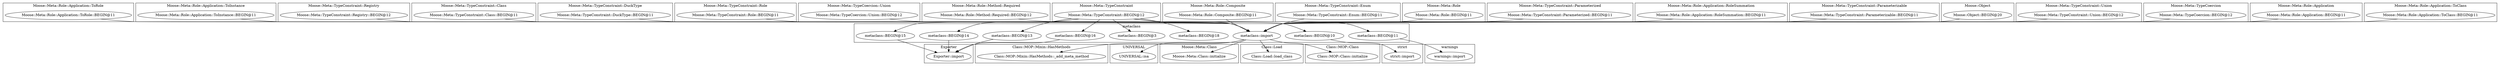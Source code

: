 digraph {
graph [overlap=false]
subgraph cluster_Moose_Meta_Role_Application_ToRole {
	label="Moose::Meta::Role::Application::ToRole";
	"Moose::Meta::Role::Application::ToRole::BEGIN@11";
}
subgraph cluster_Moose_Meta_Role_Application_ToInstance {
	label="Moose::Meta::Role::Application::ToInstance";
	"Moose::Meta::Role::Application::ToInstance::BEGIN@11";
}
subgraph cluster_Class_MOP_Mixin_HasMethods {
	label="Class::MOP::Mixin::HasMethods";
	"Class::MOP::Mixin::HasMethods::_add_meta_method";
}
subgraph cluster_Moose_Meta_TypeConstraint_Registry {
	label="Moose::Meta::TypeConstraint::Registry";
	"Moose::Meta::TypeConstraint::Registry::BEGIN@12";
}
subgraph cluster_metaclass {
	label="metaclass";
	"metaclass::BEGIN@14";
	"metaclass::BEGIN@16";
	"metaclass::import";
	"metaclass::BEGIN@18";
	"metaclass::BEGIN@3";
	"metaclass::BEGIN@15";
	"metaclass::BEGIN@13";
	"metaclass::BEGIN@10";
	"metaclass::BEGIN@11";
}
subgraph cluster_Moose_Meta_TypeConstraint_Class {
	label="Moose::Meta::TypeConstraint::Class";
	"Moose::Meta::TypeConstraint::Class::BEGIN@11";
}
subgraph cluster_UNIVERSAL {
	label="UNIVERSAL";
	"UNIVERSAL::isa";
}
subgraph cluster_Moose_Meta_Class {
	label="Moose::Meta::Class";
	"Moose::Meta::Class::initialize";
}
subgraph cluster_Class_Load {
	label="Class::Load";
	"Class::Load::load_class";
}
subgraph cluster_Moose_Meta_TypeConstraint_DuckType {
	label="Moose::Meta::TypeConstraint::DuckType";
	"Moose::Meta::TypeConstraint::DuckType::BEGIN@11";
}
subgraph cluster_Moose_Meta_TypeConstraint_Role {
	label="Moose::Meta::TypeConstraint::Role";
	"Moose::Meta::TypeConstraint::Role::BEGIN@11";
}
subgraph cluster_Moose_Meta_TypeCoercion_Union {
	label="Moose::Meta::TypeCoercion::Union";
	"Moose::Meta::TypeCoercion::Union::BEGIN@12";
}
subgraph cluster_Exporter {
	label="Exporter";
	"Exporter::import";
}
subgraph cluster_Moose_Meta_Role_Method_Required {
	label="Moose::Meta::Role::Method::Required";
	"Moose::Meta::Role::Method::Required::BEGIN@12";
}
subgraph cluster_Moose_Meta_TypeConstraint {
	label="Moose::Meta::TypeConstraint";
	"Moose::Meta::TypeConstraint::BEGIN@12";
}
subgraph cluster_Moose_Meta_Role_Composite {
	label="Moose::Meta::Role::Composite";
	"Moose::Meta::Role::Composite::BEGIN@11";
}
subgraph cluster_warnings {
	label="warnings";
	"warnings::import";
}
subgraph cluster_Moose_Meta_TypeConstraint_Enum {
	label="Moose::Meta::TypeConstraint::Enum";
	"Moose::Meta::TypeConstraint::Enum::BEGIN@11";
}
subgraph cluster_Moose_Meta_Role {
	label="Moose::Meta::Role";
	"Moose::Meta::Role::BEGIN@11";
}
subgraph cluster_Moose_Meta_TypeConstraint_Parameterized {
	label="Moose::Meta::TypeConstraint::Parameterized";
	"Moose::Meta::TypeConstraint::Parameterized::BEGIN@11";
}
subgraph cluster_Moose_Meta_Role_Application_RoleSummation {
	label="Moose::Meta::Role::Application::RoleSummation";
	"Moose::Meta::Role::Application::RoleSummation::BEGIN@11";
}
subgraph cluster_Moose_Meta_TypeConstraint_Parameterizable {
	label="Moose::Meta::TypeConstraint::Parameterizable";
	"Moose::Meta::TypeConstraint::Parameterizable::BEGIN@11";
}
subgraph cluster_strict {
	label="strict";
	"strict::import";
}
subgraph cluster_Class_MOP_Class {
	label="Class::MOP::Class";
	"Class::MOP::Class::initialize";
}
subgraph cluster_Moose_Object {
	label="Moose::Object";
	"Moose::Object::BEGIN@20";
}
subgraph cluster_Moose_Meta_TypeConstraint_Union {
	label="Moose::Meta::TypeConstraint::Union";
	"Moose::Meta::TypeConstraint::Union::BEGIN@12";
}
subgraph cluster_Moose_Meta_TypeCoercion {
	label="Moose::Meta::TypeCoercion";
	"Moose::Meta::TypeCoercion::BEGIN@12";
}
subgraph cluster_Moose_Meta_Role_Application {
	label="Moose::Meta::Role::Application";
	"Moose::Meta::Role::Application::BEGIN@11";
}
subgraph cluster_Moose_Meta_Role_Application_ToClass {
	label="Moose::Meta::Role::Application::ToClass";
	"Moose::Meta::Role::Application::ToClass::BEGIN@11";
}
"Moose::Meta::TypeConstraint::BEGIN@12" -> "metaclass::BEGIN@3";
"metaclass::BEGIN@16" -> "Exporter::import";
"metaclass::BEGIN@15" -> "Exporter::import";
"metaclass::BEGIN@14" -> "Exporter::import";
"metaclass::BEGIN@13" -> "Exporter::import";
"metaclass::import" -> "Class::Load::load_class";
"Moose::Meta::TypeConstraint::BEGIN@12" -> "metaclass::BEGIN@11";
"Moose::Meta::Role::Application::ToRole::BEGIN@11" -> "metaclass::import";
"Moose::Meta::Role::Application::RoleSummation::BEGIN@11" -> "metaclass::import";
"Moose::Meta::TypeCoercion::BEGIN@12" -> "metaclass::import";
"Moose::Object::BEGIN@20" -> "metaclass::import";
"Moose::Meta::TypeConstraint::Union::BEGIN@12" -> "metaclass::import";
"Moose::Meta::Role::BEGIN@11" -> "metaclass::import";
"Moose::Meta::TypeConstraint::DuckType::BEGIN@11" -> "metaclass::import";
"Moose::Meta::Role::Application::BEGIN@11" -> "metaclass::import";
"Moose::Meta::TypeConstraint::Role::BEGIN@11" -> "metaclass::import";
"Moose::Meta::Role::Application::ToInstance::BEGIN@11" -> "metaclass::import";
"Moose::Meta::Role::Application::ToClass::BEGIN@11" -> "metaclass::import";
"Moose::Meta::TypeConstraint::BEGIN@12" -> "metaclass::import";
"Moose::Meta::Role::Method::Required::BEGIN@12" -> "metaclass::import";
"Moose::Meta::TypeConstraint::Registry::BEGIN@12" -> "metaclass::import";
"Moose::Meta::Role::Composite::BEGIN@11" -> "metaclass::import";
"Moose::Meta::TypeConstraint::Enum::BEGIN@11" -> "metaclass::import";
"Moose::Meta::TypeConstraint::Parameterizable::BEGIN@11" -> "metaclass::import";
"Moose::Meta::TypeCoercion::Union::BEGIN@12" -> "metaclass::import";
"Moose::Meta::TypeConstraint::Class::BEGIN@11" -> "metaclass::import";
"Moose::Meta::TypeConstraint::Parameterized::BEGIN@11" -> "metaclass::import";
"Moose::Meta::TypeConstraint::BEGIN@12" -> "metaclass::BEGIN@16";
"metaclass::import" -> "Moose::Meta::Class::initialize";
"metaclass::BEGIN@11" -> "warnings::import";
"metaclass::import" -> "Class::MOP::Class::initialize";
"Moose::Meta::TypeConstraint::BEGIN@12" -> "metaclass::BEGIN@15";
"metaclass::BEGIN@10" -> "strict::import";
"Moose::Meta::TypeConstraint::BEGIN@12" -> "metaclass::BEGIN@14";
"Moose::Meta::TypeConstraint::BEGIN@12" -> "metaclass::BEGIN@10";
"Moose::Meta::TypeConstraint::BEGIN@12" -> "metaclass::BEGIN@18";
"metaclass::import" -> "Class::MOP::Mixin::HasMethods::_add_meta_method";
"metaclass::import" -> "UNIVERSAL::isa";
"Moose::Meta::TypeConstraint::BEGIN@12" -> "metaclass::BEGIN@13";
}
